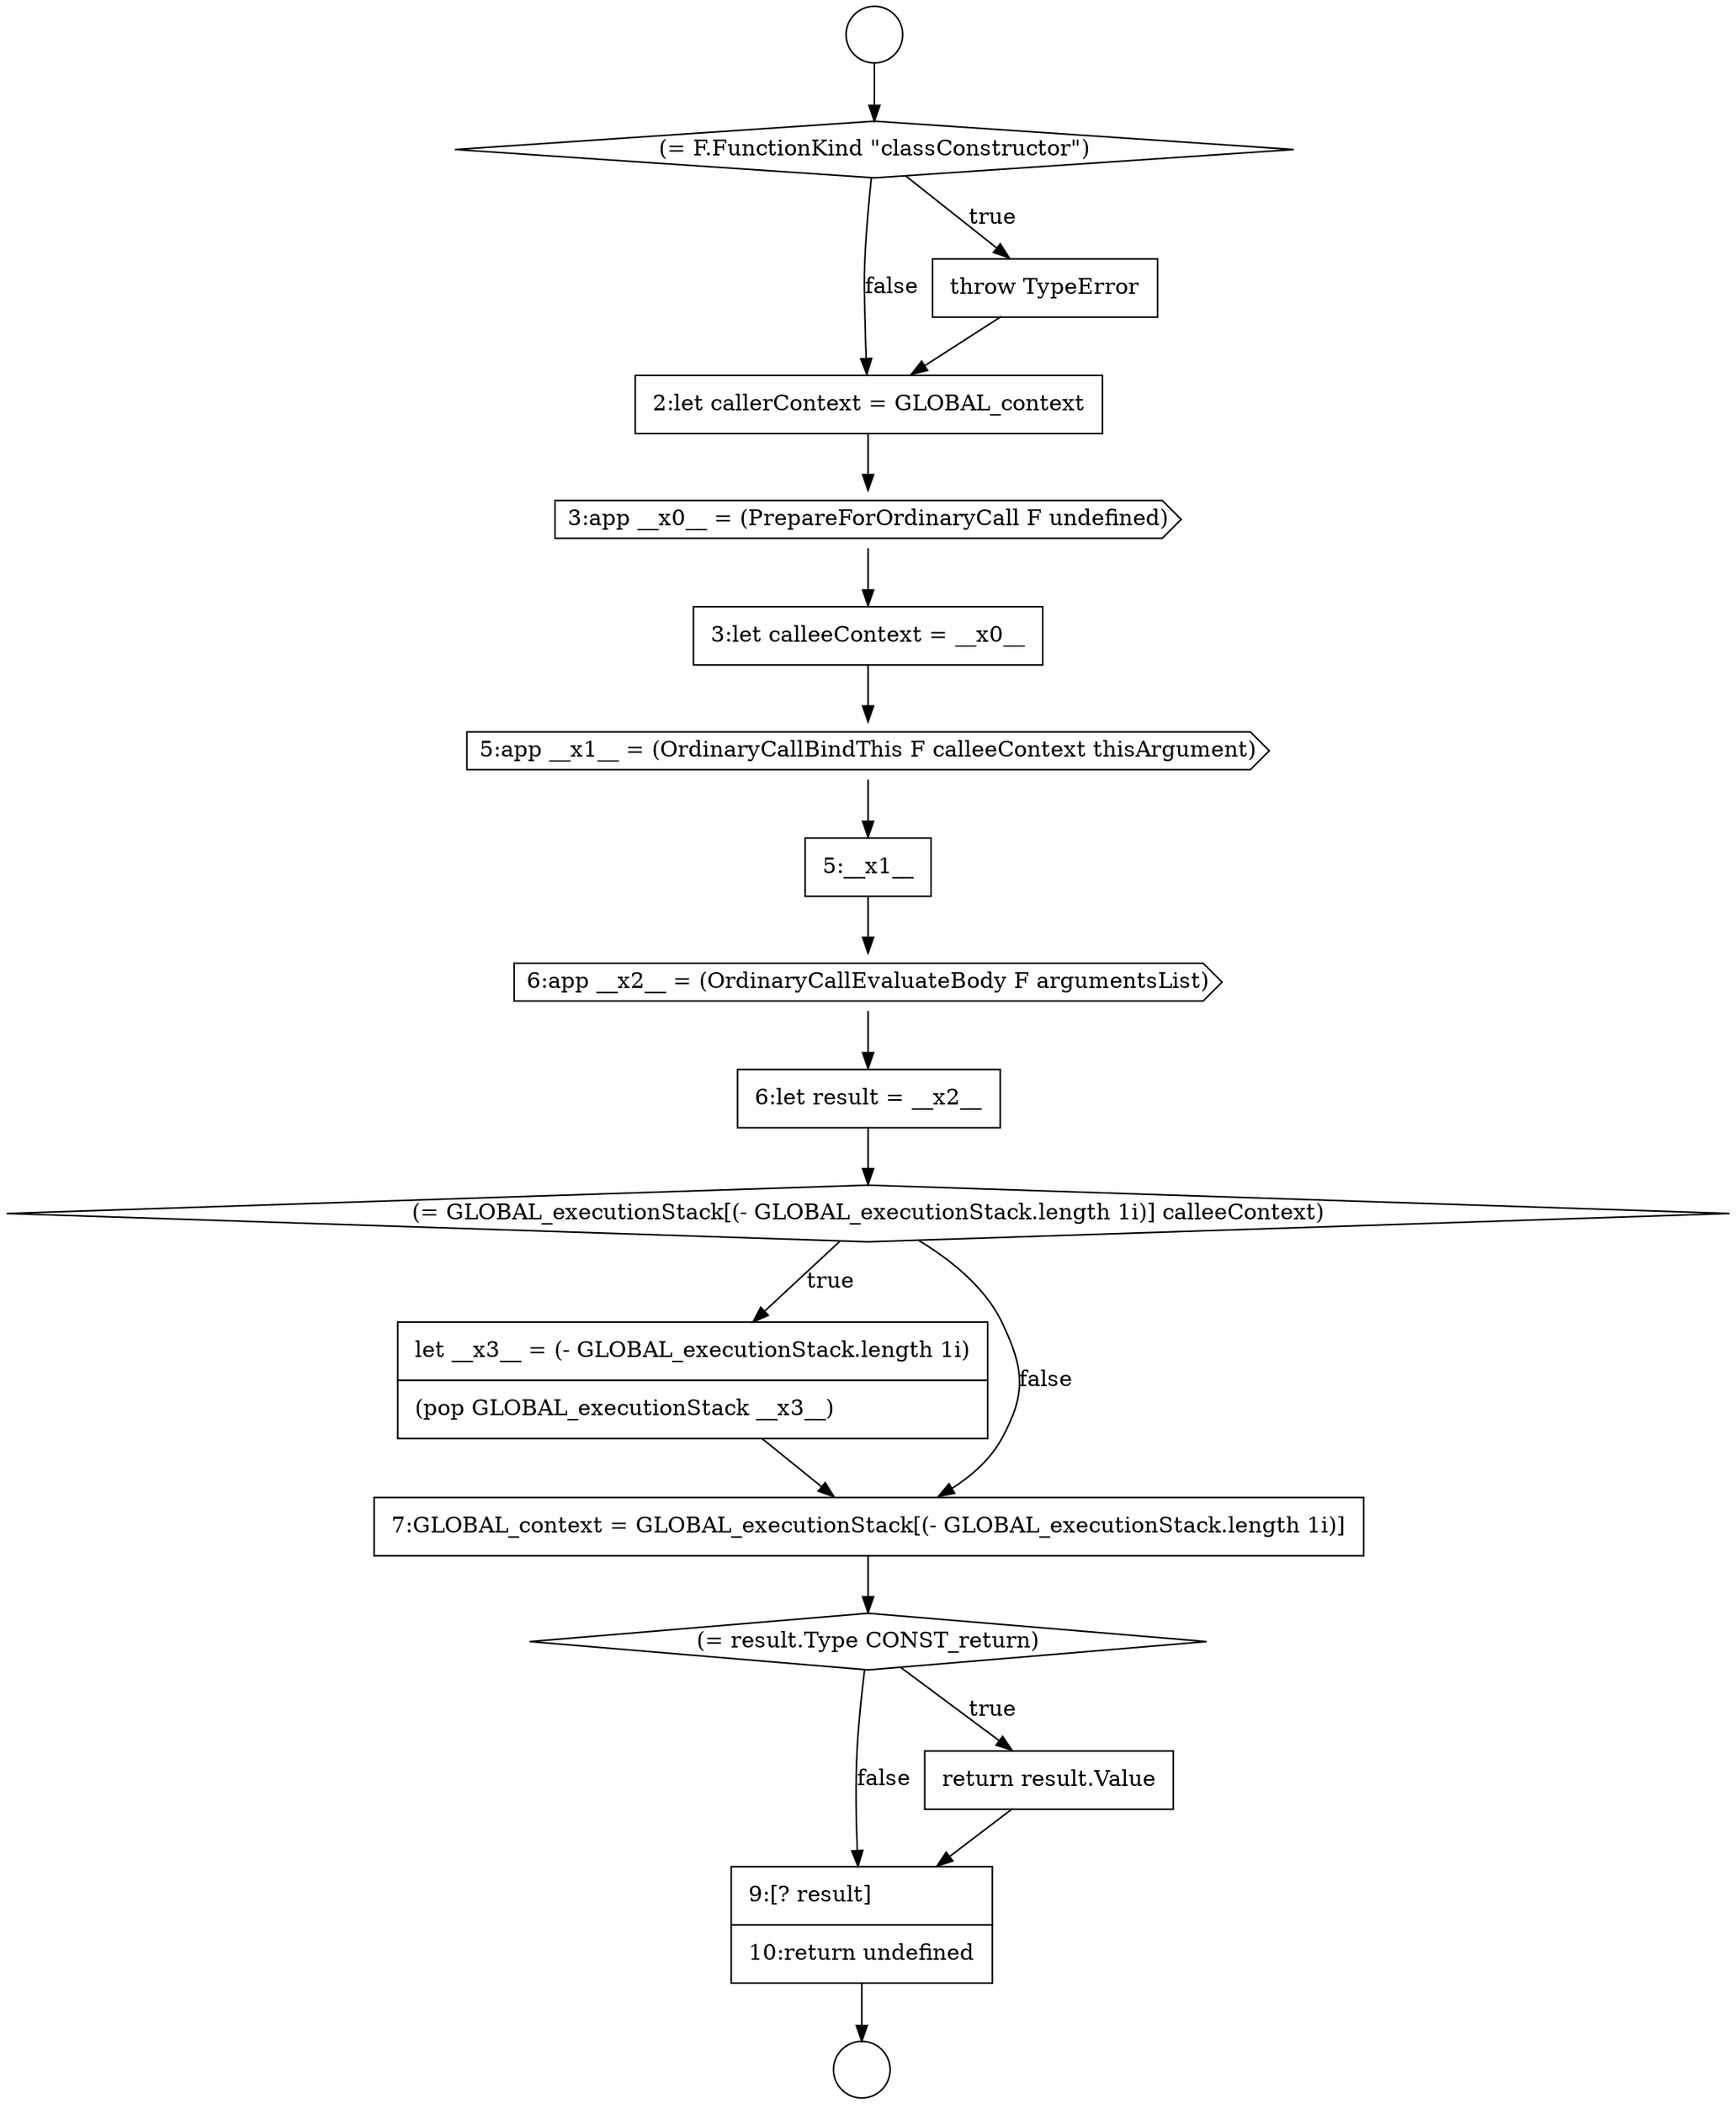 digraph {
  node1924 [shape=none, margin=0, label=<<font color="black">
    <table border="0" cellborder="1" cellspacing="0" cellpadding="10">
      <tr><td align="left">2:let callerContext = GLOBAL_context</td></tr>
    </table>
  </font>> color="black" fillcolor="white" style=filled]
  node1928 [shape=none, margin=0, label=<<font color="black">
    <table border="0" cellborder="1" cellspacing="0" cellpadding="10">
      <tr><td align="left">5:__x1__</td></tr>
    </table>
  </font>> color="black" fillcolor="white" style=filled]
  node1920 [shape=circle label=" " color="black" fillcolor="white" style=filled]
  node1936 [shape=none, margin=0, label=<<font color="black">
    <table border="0" cellborder="1" cellspacing="0" cellpadding="10">
      <tr><td align="left">9:[? result]</td></tr>
      <tr><td align="left">10:return undefined</td></tr>
    </table>
  </font>> color="black" fillcolor="white" style=filled]
  node1932 [shape=none, margin=0, label=<<font color="black">
    <table border="0" cellborder="1" cellspacing="0" cellpadding="10">
      <tr><td align="left">let __x3__ = (- GLOBAL_executionStack.length 1i)</td></tr>
      <tr><td align="left">(pop GLOBAL_executionStack __x3__)</td></tr>
    </table>
  </font>> color="black" fillcolor="white" style=filled]
  node1927 [shape=cds, label=<<font color="black">5:app __x1__ = (OrdinaryCallBindThis F calleeContext thisArgument)</font>> color="black" fillcolor="white" style=filled]
  node1929 [shape=cds, label=<<font color="black">6:app __x2__ = (OrdinaryCallEvaluateBody F argumentsList)</font>> color="black" fillcolor="white" style=filled]
  node1933 [shape=none, margin=0, label=<<font color="black">
    <table border="0" cellborder="1" cellspacing="0" cellpadding="10">
      <tr><td align="left">7:GLOBAL_context = GLOBAL_executionStack[(- GLOBAL_executionStack.length 1i)]</td></tr>
    </table>
  </font>> color="black" fillcolor="white" style=filled]
  node1926 [shape=none, margin=0, label=<<font color="black">
    <table border="0" cellborder="1" cellspacing="0" cellpadding="10">
      <tr><td align="left">3:let calleeContext = __x0__</td></tr>
    </table>
  </font>> color="black" fillcolor="white" style=filled]
  node1934 [shape=diamond, label=<<font color="black">(= result.Type CONST_return)</font>> color="black" fillcolor="white" style=filled]
  node1935 [shape=none, margin=0, label=<<font color="black">
    <table border="0" cellborder="1" cellspacing="0" cellpadding="10">
      <tr><td align="left">return result.Value</td></tr>
    </table>
  </font>> color="black" fillcolor="white" style=filled]
  node1921 [shape=circle label=" " color="black" fillcolor="white" style=filled]
  node1922 [shape=diamond, label=<<font color="black">(= F.FunctionKind &quot;classConstructor&quot;)</font>> color="black" fillcolor="white" style=filled]
  node1931 [shape=diamond, label=<<font color="black">(= GLOBAL_executionStack[(- GLOBAL_executionStack.length 1i)] calleeContext)</font>> color="black" fillcolor="white" style=filled]
  node1930 [shape=none, margin=0, label=<<font color="black">
    <table border="0" cellborder="1" cellspacing="0" cellpadding="10">
      <tr><td align="left">6:let result = __x2__</td></tr>
    </table>
  </font>> color="black" fillcolor="white" style=filled]
  node1923 [shape=none, margin=0, label=<<font color="black">
    <table border="0" cellborder="1" cellspacing="0" cellpadding="10">
      <tr><td align="left">throw TypeError</td></tr>
    </table>
  </font>> color="black" fillcolor="white" style=filled]
  node1925 [shape=cds, label=<<font color="black">3:app __x0__ = (PrepareForOrdinaryCall F undefined)</font>> color="black" fillcolor="white" style=filled]
  node1923 -> node1924 [ color="black"]
  node1924 -> node1925 [ color="black"]
  node1922 -> node1923 [label=<<font color="black">true</font>> color="black"]
  node1922 -> node1924 [label=<<font color="black">false</font>> color="black"]
  node1928 -> node1929 [ color="black"]
  node1931 -> node1932 [label=<<font color="black">true</font>> color="black"]
  node1931 -> node1933 [label=<<font color="black">false</font>> color="black"]
  node1927 -> node1928 [ color="black"]
  node1936 -> node1921 [ color="black"]
  node1926 -> node1927 [ color="black"]
  node1925 -> node1926 [ color="black"]
  node1929 -> node1930 [ color="black"]
  node1932 -> node1933 [ color="black"]
  node1920 -> node1922 [ color="black"]
  node1934 -> node1935 [label=<<font color="black">true</font>> color="black"]
  node1934 -> node1936 [label=<<font color="black">false</font>> color="black"]
  node1933 -> node1934 [ color="black"]
  node1935 -> node1936 [ color="black"]
  node1930 -> node1931 [ color="black"]
}
